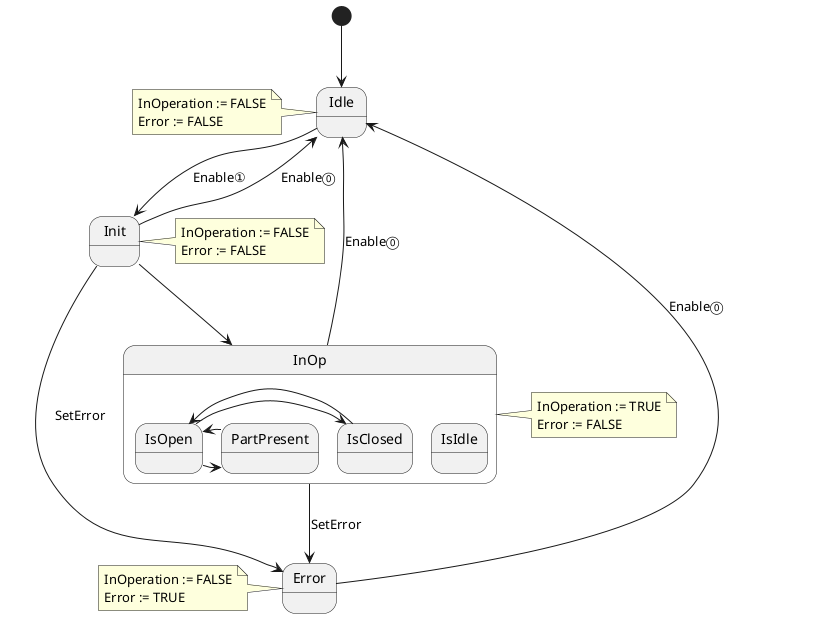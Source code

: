 @startuml

[*] --> Idle
Idle --> Init : Enable①
note left of Idle
    InOperation := FALSE
    Error := FALSE
end note

Init --> Idle : Enable⓪
Init --> Error : SetError
Init --> InOp
note right of Init
    InOperation := FALSE
    Error := FALSE
end note

InOp --> Idle : Enable⓪
InOp --> Error : SetError
note right of InOp
    InOperation := TRUE
    Error := FALSE
end note

Error --> Idle : Enable⓪
note left of Error
    InOperation := FALSE
    Error := TRUE
end note

state InOp {
    IsOpen -> IsClosed
    IsOpen -> PartPresent
    IsClosed -> IsOpen
    PartPresent -> IsOpen
    state IsIdle
}

@enduml
